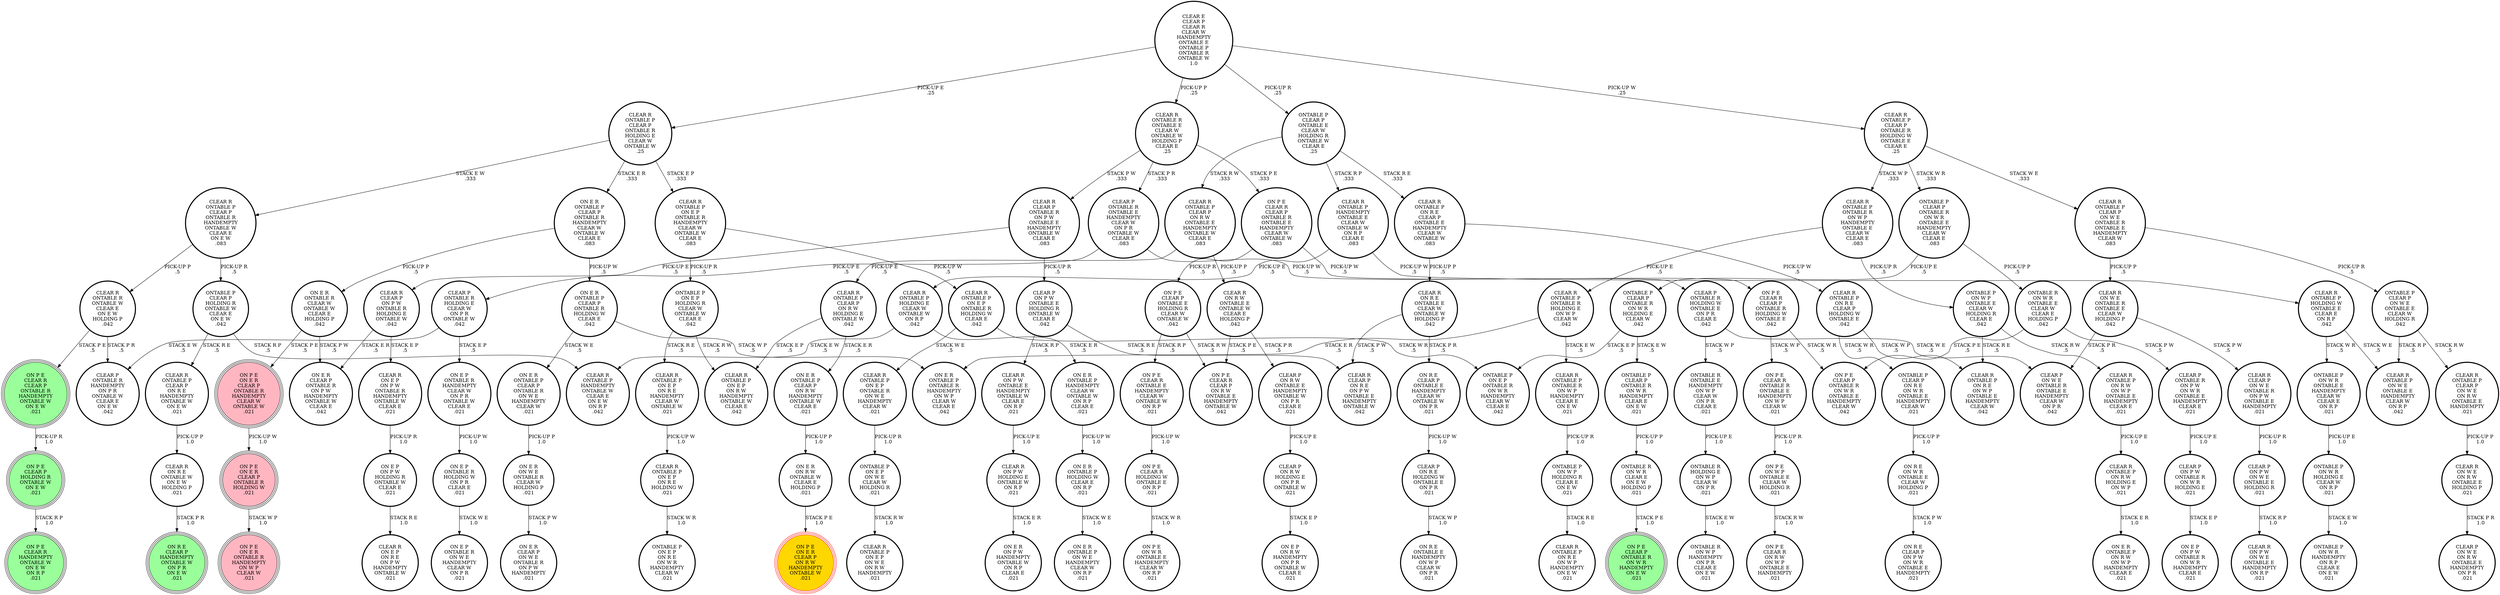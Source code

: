 digraph {
"CLEAR R\nONTABLE P\nCLEAR P\nONTABLE R\nHOLDING E\nCLEAR W\nONTABLE W\n.25\n" -> "ON E R\nONTABLE P\nCLEAR P\nONTABLE R\nHANDEMPTY\nCLEAR W\nONTABLE W\nCLEAR E\n.083\n"[label="STACK E R\n.333\n"];
"CLEAR R\nONTABLE P\nCLEAR P\nONTABLE R\nHOLDING E\nCLEAR W\nONTABLE W\n.25\n" -> "CLEAR R\nONTABLE P\nON E P\nONTABLE R\nHANDEMPTY\nCLEAR W\nONTABLE W\nCLEAR E\n.083\n"[label="STACK E P\n.333\n"];
"CLEAR R\nONTABLE P\nCLEAR P\nONTABLE R\nHOLDING E\nCLEAR W\nONTABLE W\n.25\n" -> "CLEAR R\nONTABLE P\nCLEAR P\nONTABLE R\nHANDEMPTY\nONTABLE W\nCLEAR E\nON E W\n.083\n"[label="STACK E W\n.333\n"];
"CLEAR R\nONTABLE P\nON R E\nCLEAR P\nHOLDING W\nONTABLE E\n.042\n" -> "CLEAR R\nONTABLE P\nON R E\nON W P\nONTABLE E\nHANDEMPTY\nCLEAR W\n.042\n"[label="STACK W P\n.5\n"];
"CLEAR R\nONTABLE P\nON R E\nCLEAR P\nHOLDING W\nONTABLE E\n.042\n" -> "ONTABLE P\nCLEAR P\nON R E\nON W R\nONTABLE E\nHANDEMPTY\nCLEAR W\n.021\n"[label="STACK W R\n.5\n"];
"ONTABLE P\nCLEAR P\nHOLDING R\nONTABLE W\nCLEAR E\nON E W\n.042\n" -> "CLEAR R\nONTABLE P\nHANDEMPTY\nONTABLE W\nCLEAR E\nON E W\nON R P\n.042\n"[label="STACK R P\n.5\n"];
"ONTABLE P\nCLEAR P\nHOLDING R\nONTABLE W\nCLEAR E\nON E W\n.042\n" -> "CLEAR R\nONTABLE P\nCLEAR P\nON R E\nHANDEMPTY\nONTABLE W\nON E W\n.021\n"[label="STACK R E\n.5\n"];
"CLEAR R\nONTABLE P\nON R W\nHOLDING E\nON W P\n.021\n" -> "ON E R\nONTABLE P\nON R W\nON W P\nHANDEMPTY\nCLEAR E\n.021\n"[label="STACK E R\n1.0\n"];
"CLEAR R\nON W E\nONTABLE R\nONTABLE E\nCLEAR W\nHOLDING P\n.042\n" -> "CLEAR R\nCLEAR P\nON W E\nONTABLE R\nON P W\nONTABLE E\nHANDEMPTY\n.021\n"[label="STACK P W\n.5\n"];
"CLEAR R\nON W E\nONTABLE R\nONTABLE E\nCLEAR W\nHOLDING P\n.042\n" -> "CLEAR P\nON W E\nONTABLE R\nONTABLE E\nHANDEMPTY\nCLEAR W\nON P R\n.042\n"[label="STACK P R\n.5\n"];
"CLEAR R\nONTABLE P\nON E P\nON R E\nHOLDING W\n.021\n" -> "ONTABLE P\nON E P\nON R E\nON W R\nHANDEMPTY\nCLEAR W\n.021\n"[label="STACK W R\n1.0\n"];
"ON P E\nCLEAR R\nCLEAR P\nONTABLE R\nONTABLE E\nHANDEMPTY\nCLEAR W\nONTABLE W\n.083\n" -> "ON P E\nCLEAR R\nCLEAR P\nONTABLE R\nHOLDING W\nONTABLE E\n.042\n"[label="PICK-UP W\n.5\n"];
"ON P E\nCLEAR R\nCLEAR P\nONTABLE R\nONTABLE E\nHANDEMPTY\nCLEAR W\nONTABLE W\n.083\n" -> "ON P E\nCLEAR P\nONTABLE E\nHOLDING R\nCLEAR W\nONTABLE W\n.042\n"[label="PICK-UP R\n.5\n"];
"CLEAR P\nON R W\nHOLDING E\nON P R\nONTABLE W\n.021\n" -> "ON E P\nON R W\nHANDEMPTY\nON P R\nONTABLE W\nCLEAR E\n.021\n"[label="STACK E P\n1.0\n"];
"CLEAR R\nONTABLE R\nONTABLE E\nCLEAR W\nONTABLE W\nHOLDING P\nCLEAR E\n.25\n" -> "ON P E\nCLEAR R\nCLEAR P\nONTABLE R\nONTABLE E\nHANDEMPTY\nCLEAR W\nONTABLE W\n.083\n"[label="STACK P E\n.333\n"];
"CLEAR R\nONTABLE R\nONTABLE E\nCLEAR W\nONTABLE W\nHOLDING P\nCLEAR E\n.25\n" -> "CLEAR R\nCLEAR P\nONTABLE R\nON P W\nONTABLE E\nHANDEMPTY\nONTABLE W\nCLEAR E\n.083\n"[label="STACK P W\n.333\n"];
"CLEAR R\nONTABLE R\nONTABLE E\nCLEAR W\nONTABLE W\nHOLDING P\nCLEAR E\n.25\n" -> "CLEAR P\nONTABLE R\nONTABLE E\nHANDEMPTY\nCLEAR W\nON P R\nONTABLE W\nCLEAR E\n.083\n"[label="STACK P R\n.333\n"];
"ON P E\nON E R\nCLEAR P\nONTABLE R\nHANDEMPTY\nCLEAR W\nONTABLE W\n.021\n" -> "ON P E\nON E R\nCLEAR P\nONTABLE R\nHOLDING W\n.021\n"[label="PICK-UP W\n1.0\n"];
"CLEAR R\nONTABLE P\nCLEAR P\nON R E\nHANDEMPTY\nONTABLE W\nON E W\n.021\n" -> "CLEAR R\nON R E\nONTABLE W\nON E W\nHOLDING P\n.021\n"[label="PICK-UP P\n1.0\n"];
"CLEAR R\nONTABLE P\nON E P\nONTABLE R\nON W E\nHANDEMPTY\nCLEAR W\n.021\n" -> "ONTABLE P\nON E P\nON W E\nCLEAR W\nHOLDING R\n.021\n"[label="PICK-UP R\n1.0\n"];
"ON E R\nONTABLE P\nCLEAR P\nON R W\nHANDEMPTY\nONTABLE W\nCLEAR E\n.021\n" -> "ON E R\nON R W\nONTABLE W\nCLEAR E\nHOLDING P\n.021\n"[label="PICK-UP P\n1.0\n"];
"CLEAR P\nONTABLE R\nON P W\nON W R\nONTABLE E\nHANDEMPTY\nCLEAR E\n.021\n" -> "CLEAR P\nON P W\nONTABLE R\nON W R\nHOLDING E\n.021\n"[label="PICK-UP E\n1.0\n"];
"ON E R\nONTABLE P\nHOLDING W\nCLEAR E\nON R P\n.021\n" -> "ON E R\nONTABLE P\nON W E\nHANDEMPTY\nCLEAR W\nON R P\n.021\n"[label="STACK W E\n1.0\n"];
"CLEAR R\nONTABLE P\nHANDEMPTY\nONTABLE E\nCLEAR W\nONTABLE W\nON R P\nCLEAR E\n.083\n" -> "CLEAR R\nONTABLE P\nHOLDING E\nCLEAR W\nONTABLE W\nON R P\n.042\n"[label="PICK-UP E\n.5\n"];
"CLEAR R\nONTABLE P\nHANDEMPTY\nONTABLE E\nCLEAR W\nONTABLE W\nON R P\nCLEAR E\n.083\n" -> "CLEAR R\nONTABLE P\nHOLDING W\nONTABLE E\nCLEAR E\nON R P\n.042\n"[label="PICK-UP W\n.5\n"];
"ON E R\nON W E\nONTABLE R\nCLEAR W\nHOLDING P\n.021\n" -> "ON E R\nCLEAR P\nON W E\nONTABLE R\nON P W\nHANDEMPTY\n.021\n"[label="STACK P W\n1.0\n"];
"CLEAR R\nONTABLE P\nON R W\nON W P\nONTABLE E\nHANDEMPTY\nCLEAR E\n.021\n" -> "CLEAR R\nONTABLE P\nON R W\nHOLDING E\nON W P\n.021\n"[label="PICK-UP E\n1.0\n"];
"ONTABLE R\nON W R\nONTABLE E\nCLEAR W\nCLEAR E\nHOLDING P\n.042\n" -> "CLEAR P\nONTABLE R\nON P W\nON W R\nONTABLE E\nHANDEMPTY\nCLEAR E\n.021\n"[label="STACK P W\n.5\n"];
"ONTABLE R\nON W R\nONTABLE E\nCLEAR W\nCLEAR E\nHOLDING P\n.042\n" -> "ON P E\nCLEAR P\nONTABLE R\nON W R\nONTABLE E\nHANDEMPTY\nCLEAR W\n.042\n"[label="STACK P E\n.5\n"];
"ON E R\nONTABLE P\nCLEAR P\nONTABLE R\nON W E\nHANDEMPTY\nCLEAR W\n.021\n" -> "ON E R\nON W E\nONTABLE R\nCLEAR W\nHOLDING P\n.021\n"[label="PICK-UP P\n1.0\n"];
"CLEAR R\nONTABLE R\nONTABLE W\nCLEAR E\nON E W\nHOLDING P\n.042\n" -> "CLEAR P\nONTABLE R\nHANDEMPTY\nON P R\nONTABLE W\nCLEAR E\nON E W\n.042\n"[label="STACK P R\n.5\n"];
"CLEAR R\nONTABLE R\nONTABLE W\nCLEAR E\nON E W\nHOLDING P\n.042\n" -> "ON P E\nCLEAR R\nCLEAR P\nONTABLE R\nHANDEMPTY\nONTABLE W\nON E W\n.021\n"[label="STACK P E\n.5\n"];
"CLEAR P\nONTABLE R\nHOLDING E\nCLEAR W\nON P R\nONTABLE W\n.042\n" -> "ON E P\nONTABLE R\nHANDEMPTY\nCLEAR W\nON P R\nONTABLE W\nCLEAR E\n.021\n"[label="STACK E P\n.5\n"];
"CLEAR P\nONTABLE R\nHOLDING E\nCLEAR W\nON P R\nONTABLE W\n.042\n" -> "CLEAR P\nONTABLE R\nHANDEMPTY\nON P R\nONTABLE W\nCLEAR E\nON E W\n.042\n"[label="STACK E W\n.5\n"];
"ON P E\nCLEAR R\nHOLDING W\nONTABLE E\nON R P\n.021\n" -> "ON P E\nON W R\nONTABLE E\nHANDEMPTY\nCLEAR W\nON R P\n.021\n"[label="STACK W R\n1.0\n"];
"ON E P\nONTABLE R\nHOLDING W\nON P R\nCLEAR E\n.021\n" -> "ON E P\nONTABLE R\nON W E\nHANDEMPTY\nCLEAR W\nON P R\n.021\n"[label="STACK W E\n1.0\n"];
"CLEAR R\nON P W\nHOLDING E\nONTABLE W\nON R P\n.021\n" -> "ON E R\nON P W\nHANDEMPTY\nONTABLE W\nON R P\nCLEAR E\n.021\n"[label="STACK E R\n1.0\n"];
"CLEAR P\nON R E\nHOLDING W\nONTABLE E\nON P R\n.021\n" -> "ON R E\nONTABLE E\nHANDEMPTY\nON W P\nCLEAR W\nON P R\n.021\n"[label="STACK W P\n1.0\n"];
"CLEAR R\nCLEAR P\nON P W\nONTABLE R\nHOLDING E\nONTABLE W\n.042\n" -> "ON E R\nCLEAR P\nONTABLE R\nON P W\nHANDEMPTY\nONTABLE W\nCLEAR E\n.042\n"[label="STACK E R\n.5\n"];
"CLEAR R\nCLEAR P\nON P W\nONTABLE R\nHOLDING E\nONTABLE W\n.042\n" -> "CLEAR R\nON E P\nON P W\nONTABLE R\nHANDEMPTY\nONTABLE W\nCLEAR E\n.021\n"[label="STACK E P\n.5\n"];
"ON P E\nCLEAR R\nONTABLE E\nHANDEMPTY\nCLEAR W\nONTABLE W\nON R P\n.021\n" -> "ON P E\nCLEAR R\nHOLDING W\nONTABLE E\nON R P\n.021\n"[label="PICK-UP W\n1.0\n"];
"CLEAR R\nONTABLE P\nHOLDING W\nONTABLE E\nCLEAR E\nON R P\n.042\n" -> "CLEAR R\nONTABLE P\nON W E\nONTABLE E\nHANDEMPTY\nCLEAR W\nON R P\n.042\n"[label="STACK W E\n.5\n"];
"CLEAR R\nONTABLE P\nHOLDING W\nONTABLE E\nCLEAR E\nON R P\n.042\n" -> "ONTABLE P\nON W R\nONTABLE E\nHANDEMPTY\nCLEAR W\nCLEAR E\nON R P\n.021\n"[label="STACK W R\n.5\n"];
"CLEAR R\nON R W\nONTABLE E\nONTABLE W\nCLEAR E\nHOLDING P\n.042\n" -> "CLEAR P\nON R W\nONTABLE E\nHANDEMPTY\nONTABLE W\nON P R\nCLEAR E\n.021\n"[label="STACK P R\n.5\n"];
"CLEAR R\nON R W\nONTABLE E\nONTABLE W\nCLEAR E\nHOLDING P\n.042\n" -> "ON P E\nCLEAR R\nCLEAR P\nON R W\nONTABLE E\nHANDEMPTY\nONTABLE W\n.042\n"[label="STACK P E\n.5\n"];
"ONTABLE P\nCLEAR P\nONTABLE E\nCLEAR W\nHOLDING R\nONTABLE W\nCLEAR E\n.25\n" -> "CLEAR R\nONTABLE P\nHANDEMPTY\nONTABLE E\nCLEAR W\nONTABLE W\nON R P\nCLEAR E\n.083\n"[label="STACK R P\n.333\n"];
"ONTABLE P\nCLEAR P\nONTABLE E\nCLEAR W\nHOLDING R\nONTABLE W\nCLEAR E\n.25\n" -> "CLEAR R\nONTABLE P\nON R E\nCLEAR P\nONTABLE E\nHANDEMPTY\nCLEAR W\nONTABLE W\n.083\n"[label="STACK R E\n.333\n"];
"ONTABLE P\nCLEAR P\nONTABLE E\nCLEAR W\nHOLDING R\nONTABLE W\nCLEAR E\n.25\n" -> "CLEAR R\nONTABLE P\nCLEAR P\nON R W\nONTABLE E\nHANDEMPTY\nONTABLE W\nCLEAR E\n.083\n"[label="STACK R W\n.333\n"];
"ON R E\nCLEAR P\nONTABLE E\nHANDEMPTY\nCLEAR W\nONTABLE W\nON P R\n.021\n" -> "CLEAR P\nON R E\nHOLDING W\nONTABLE E\nON P R\n.021\n"[label="PICK-UP W\n1.0\n"];
"CLEAR R\nONTABLE P\nCLEAR P\nON W E\nONTABLE R\nONTABLE E\nHANDEMPTY\nCLEAR W\n.083\n" -> "CLEAR R\nON W E\nONTABLE R\nONTABLE E\nCLEAR W\nHOLDING P\n.042\n"[label="PICK-UP P\n.5\n"];
"CLEAR R\nONTABLE P\nCLEAR P\nON W E\nONTABLE R\nONTABLE E\nHANDEMPTY\nCLEAR W\n.083\n" -> "ONTABLE P\nCLEAR P\nON W E\nONTABLE E\nCLEAR W\nHOLDING R\n.042\n"[label="PICK-UP R\n.5\n"];
"ONTABLE P\nCLEAR P\nONTABLE R\nON W R\nHOLDING E\nCLEAR W\n.042\n" -> "ONTABLE P\nCLEAR P\nONTABLE R\nON W R\nHANDEMPTY\nCLEAR E\nON E W\n.021\n"[label="STACK E W\n.5\n"];
"ONTABLE P\nCLEAR P\nONTABLE R\nON W R\nHOLDING E\nCLEAR W\n.042\n" -> "ONTABLE P\nON E P\nONTABLE R\nON W R\nHANDEMPTY\nCLEAR W\nCLEAR E\n.042\n"[label="STACK E P\n.5\n"];
"CLEAR R\nONTABLE P\nON R E\nCLEAR P\nONTABLE E\nHANDEMPTY\nCLEAR W\nONTABLE W\n.083\n" -> "CLEAR R\nON R E\nONTABLE E\nCLEAR W\nONTABLE W\nHOLDING P\n.042\n"[label="PICK-UP P\n.5\n"];
"CLEAR R\nONTABLE P\nON R E\nCLEAR P\nONTABLE E\nHANDEMPTY\nCLEAR W\nONTABLE W\n.083\n" -> "CLEAR R\nONTABLE P\nON R E\nCLEAR P\nHOLDING W\nONTABLE E\n.042\n"[label="PICK-UP W\n.5\n"];
"CLEAR P\nONTABLE R\nHOLDING W\nONTABLE E\nON P R\nCLEAR E\n.042\n" -> "CLEAR P\nON W E\nONTABLE R\nONTABLE E\nHANDEMPTY\nCLEAR W\nON P R\n.042\n"[label="STACK W E\n.5\n"];
"CLEAR P\nONTABLE R\nHOLDING W\nONTABLE E\nON P R\nCLEAR E\n.042\n" -> "ONTABLE R\nONTABLE E\nHANDEMPTY\nON W P\nCLEAR W\nON P R\nCLEAR E\n.021\n"[label="STACK W P\n.5\n"];
"ONTABLE P\nCLEAR P\nON W E\nONTABLE E\nCLEAR W\nHOLDING R\n.042\n" -> "CLEAR R\nONTABLE P\nON W E\nONTABLE E\nHANDEMPTY\nCLEAR W\nON R P\n.042\n"[label="STACK R P\n.5\n"];
"ONTABLE P\nCLEAR P\nON W E\nONTABLE E\nCLEAR W\nHOLDING R\n.042\n" -> "CLEAR R\nONTABLE P\nCLEAR P\nON W E\nON R W\nONTABLE E\nHANDEMPTY\n.021\n"[label="STACK R W\n.5\n"];
"CLEAR R\nCLEAR P\nONTABLE R\nON P W\nONTABLE E\nHANDEMPTY\nONTABLE W\nCLEAR E\n.083\n" -> "CLEAR P\nON P W\nONTABLE E\nHOLDING R\nONTABLE W\nCLEAR E\n.042\n"[label="PICK-UP R\n.5\n"];
"CLEAR R\nCLEAR P\nONTABLE R\nON P W\nONTABLE E\nHANDEMPTY\nONTABLE W\nCLEAR E\n.083\n" -> "CLEAR R\nCLEAR P\nON P W\nONTABLE R\nHOLDING E\nONTABLE W\n.042\n"[label="PICK-UP E\n.5\n"];
"CLEAR R\nONTABLE P\nONTABLE R\nON W P\nHANDEMPTY\nCLEAR E\nON E W\n.021\n" -> "ONTABLE P\nON W P\nHOLDING R\nCLEAR E\nON E W\n.021\n"[label="PICK-UP R\n1.0\n"];
"CLEAR R\nONTABLE P\nHOLDING E\nCLEAR W\nONTABLE W\nON R P\n.042\n" -> "CLEAR R\nONTABLE P\nHANDEMPTY\nONTABLE W\nCLEAR E\nON E W\nON R P\n.042\n"[label="STACK E W\n.5\n"];
"CLEAR R\nONTABLE P\nHOLDING E\nCLEAR W\nONTABLE W\nON R P\n.042\n" -> "ON E R\nONTABLE P\nHANDEMPTY\nCLEAR W\nONTABLE W\nON R P\nCLEAR E\n.021\n"[label="STACK E R\n.5\n"];
"ONTABLE P\nON W R\nONTABLE E\nHANDEMPTY\nCLEAR W\nCLEAR E\nON R P\n.021\n" -> "ONTABLE P\nON W R\nHOLDING E\nCLEAR W\nON R P\n.021\n"[label="PICK-UP E\n1.0\n"];
"CLEAR P\nON R W\nONTABLE E\nHANDEMPTY\nONTABLE W\nON P R\nCLEAR E\n.021\n" -> "CLEAR P\nON R W\nHOLDING E\nON P R\nONTABLE W\n.021\n"[label="PICK-UP E\n1.0\n"];
"CLEAR R\nONTABLE P\nCLEAR P\nON R W\nHOLDING E\nONTABLE W\n.042\n" -> "ON E R\nONTABLE P\nCLEAR P\nON R W\nHANDEMPTY\nONTABLE W\nCLEAR E\n.021\n"[label="STACK E R\n.5\n"];
"CLEAR R\nONTABLE P\nCLEAR P\nON R W\nHOLDING E\nONTABLE W\n.042\n" -> "CLEAR R\nONTABLE P\nON E P\nON R W\nHANDEMPTY\nONTABLE W\nCLEAR E\n.042\n"[label="STACK E P\n.5\n"];
"CLEAR R\nONTABLE P\nON E P\nONTABLE R\nHANDEMPTY\nCLEAR W\nONTABLE W\nCLEAR E\n.083\n" -> "CLEAR R\nONTABLE P\nON E P\nONTABLE R\nHOLDING W\nCLEAR E\n.042\n"[label="PICK-UP W\n.5\n"];
"CLEAR R\nONTABLE P\nON E P\nONTABLE R\nHANDEMPTY\nCLEAR W\nONTABLE W\nCLEAR E\n.083\n" -> "ONTABLE P\nON E P\nHOLDING R\nCLEAR W\nONTABLE W\nCLEAR E\n.042\n"[label="PICK-UP R\n.5\n"];
"CLEAR P\nON P W\nONTABLE E\nHOLDING R\nONTABLE W\nCLEAR E\n.042\n" -> "CLEAR R\nCLEAR P\nON R E\nON P W\nONTABLE E\nHANDEMPTY\nONTABLE W\n.042\n"[label="STACK R E\n.5\n"];
"CLEAR P\nON P W\nONTABLE E\nHOLDING R\nONTABLE W\nCLEAR E\n.042\n" -> "CLEAR R\nON P W\nONTABLE E\nHANDEMPTY\nONTABLE W\nCLEAR E\nON R P\n.021\n"[label="STACK R P\n.5\n"];
"CLEAR R\nON E P\nON P W\nONTABLE R\nHANDEMPTY\nONTABLE W\nCLEAR E\n.021\n" -> "ON E P\nON P W\nHOLDING R\nONTABLE W\nCLEAR E\n.021\n"[label="PICK-UP R\n1.0\n"];
"ONTABLE P\nON E P\nON W E\nCLEAR W\nHOLDING R\n.021\n" -> "CLEAR R\nONTABLE P\nON E P\nON W E\nON R W\nHANDEMPTY\n.021\n"[label="STACK R W\n1.0\n"];
"CLEAR E\nCLEAR P\nCLEAR R\nCLEAR W\nHANDEMPTY\nONTABLE E\nONTABLE P\nONTABLE R\nONTABLE W\n1.0\n" -> "CLEAR R\nONTABLE R\nONTABLE E\nCLEAR W\nONTABLE W\nHOLDING P\nCLEAR E\n.25\n"[label="PICK-UP P\n.25\n"];
"CLEAR E\nCLEAR P\nCLEAR R\nCLEAR W\nHANDEMPTY\nONTABLE E\nONTABLE P\nONTABLE R\nONTABLE W\n1.0\n" -> "CLEAR R\nONTABLE P\nCLEAR P\nONTABLE R\nHOLDING W\nONTABLE E\nCLEAR E\n.25\n"[label="PICK-UP W\n.25\n"];
"CLEAR E\nCLEAR P\nCLEAR R\nCLEAR W\nHANDEMPTY\nONTABLE E\nONTABLE P\nONTABLE R\nONTABLE W\n1.0\n" -> "CLEAR R\nONTABLE P\nCLEAR P\nONTABLE R\nHOLDING E\nCLEAR W\nONTABLE W\n.25\n"[label="PICK-UP E\n.25\n"];
"CLEAR E\nCLEAR P\nCLEAR R\nCLEAR W\nHANDEMPTY\nONTABLE E\nONTABLE P\nONTABLE R\nONTABLE W\n1.0\n" -> "ONTABLE P\nCLEAR P\nONTABLE E\nCLEAR W\nHOLDING R\nONTABLE W\nCLEAR E\n.25\n"[label="PICK-UP R\n.25\n"];
"CLEAR R\nONTABLE P\nONTABLE R\nON W P\nHANDEMPTY\nONTABLE E\nCLEAR W\nCLEAR E\n.083\n" -> "CLEAR R\nONTABLE P\nONTABLE R\nHOLDING E\nON W P\nCLEAR W\n.042\n"[label="PICK-UP E\n.5\n"];
"CLEAR R\nONTABLE P\nONTABLE R\nON W P\nHANDEMPTY\nONTABLE E\nCLEAR W\nCLEAR E\n.083\n" -> "ONTABLE P\nON W P\nONTABLE E\nCLEAR W\nHOLDING R\nCLEAR E\n.042\n"[label="PICK-UP R\n.5\n"];
"ONTABLE P\nON W P\nHOLDING R\nCLEAR E\nON E W\n.021\n" -> "CLEAR R\nONTABLE P\nON R E\nON W P\nHANDEMPTY\nON E W\n.021\n"[label="STACK R E\n1.0\n"];
"ON P E\nCLEAR P\nONTABLE E\nHOLDING R\nCLEAR W\nONTABLE W\n.042\n" -> "ON P E\nCLEAR R\nCLEAR P\nON R W\nONTABLE E\nHANDEMPTY\nONTABLE W\n.042\n"[label="STACK R W\n.5\n"];
"ON P E\nCLEAR P\nONTABLE E\nHOLDING R\nCLEAR W\nONTABLE W\n.042\n" -> "ON P E\nCLEAR R\nONTABLE E\nHANDEMPTY\nCLEAR W\nONTABLE W\nON R P\n.021\n"[label="STACK R P\n.5\n"];
"CLEAR R\nONTABLE P\nON E P\nONTABLE R\nHOLDING W\nCLEAR E\n.042\n" -> "ONTABLE P\nON E P\nONTABLE R\nON W R\nHANDEMPTY\nCLEAR W\nCLEAR E\n.042\n"[label="STACK W R\n.5\n"];
"CLEAR R\nONTABLE P\nON E P\nONTABLE R\nHOLDING W\nCLEAR E\n.042\n" -> "CLEAR R\nONTABLE P\nON E P\nONTABLE R\nON W E\nHANDEMPTY\nCLEAR W\n.021\n"[label="STACK W E\n.5\n"];
"ONTABLE P\nON E P\nHOLDING R\nCLEAR W\nONTABLE W\nCLEAR E\n.042\n" -> "CLEAR R\nONTABLE P\nON E P\nON R W\nHANDEMPTY\nONTABLE W\nCLEAR E\n.042\n"[label="STACK R W\n.5\n"];
"ONTABLE P\nON E P\nHOLDING R\nCLEAR W\nONTABLE W\nCLEAR E\n.042\n" -> "CLEAR R\nONTABLE P\nON E P\nON R E\nHANDEMPTY\nCLEAR W\nONTABLE W\n.021\n"[label="STACK R E\n.5\n"];
"ONTABLE P\nON W P\nONTABLE E\nCLEAR W\nHOLDING R\nCLEAR E\n.042\n" -> "CLEAR R\nONTABLE P\nON R E\nON W P\nONTABLE E\nHANDEMPTY\nCLEAR W\n.042\n"[label="STACK R E\n.5\n"];
"ONTABLE P\nON W P\nONTABLE E\nCLEAR W\nHOLDING R\nCLEAR E\n.042\n" -> "CLEAR R\nONTABLE P\nON R W\nON W P\nONTABLE E\nHANDEMPTY\nCLEAR E\n.021\n"[label="STACK R W\n.5\n"];
"CLEAR P\nON P W\nON W E\nONTABLE E\nHOLDING R\n.021\n" -> "CLEAR R\nON P W\nON W E\nONTABLE E\nHANDEMPTY\nON R P\n.021\n"[label="STACK R P\n1.0\n"];
"ON P E\nON E R\nCLEAR P\nONTABLE R\nHOLDING W\n.021\n" -> "ON P E\nON E R\nONTABLE R\nHANDEMPTY\nON W P\nCLEAR W\n.021\n"[label="STACK W P\n1.0\n"];
"CLEAR R\nONTABLE P\nCLEAR P\nON W E\nON R W\nONTABLE E\nHANDEMPTY\n.021\n" -> "CLEAR R\nON W E\nON R W\nONTABLE E\nHOLDING P\n.021\n"[label="PICK-UP P\n1.0\n"];
"ON E R\nONTABLE P\nCLEAR P\nONTABLE R\nHANDEMPTY\nCLEAR W\nONTABLE W\nCLEAR E\n.083\n" -> "ON E R\nONTABLE P\nCLEAR P\nONTABLE R\nHOLDING W\nCLEAR E\n.042\n"[label="PICK-UP W\n.5\n"];
"ON E R\nONTABLE P\nCLEAR P\nONTABLE R\nHANDEMPTY\nCLEAR W\nONTABLE W\nCLEAR E\n.083\n" -> "ON E R\nONTABLE R\nCLEAR W\nONTABLE W\nCLEAR E\nHOLDING P\n.042\n"[label="PICK-UP P\n.5\n"];
"ONTABLE P\nCLEAR P\nON R E\nON W R\nONTABLE E\nHANDEMPTY\nCLEAR W\n.021\n" -> "ON R E\nON W R\nONTABLE E\nCLEAR W\nHOLDING P\n.021\n"[label="PICK-UP P\n1.0\n"];
"ON P E\nON W P\nONTABLE E\nCLEAR W\nHOLDING R\n.021\n" -> "ON P E\nCLEAR R\nON R W\nON W P\nONTABLE E\nHANDEMPTY\n.021\n"[label="STACK R W\n1.0\n"];
"CLEAR R\nON W E\nON R W\nONTABLE E\nHOLDING P\n.021\n" -> "CLEAR P\nON W E\nON R W\nONTABLE E\nHANDEMPTY\nON P R\n.021\n"[label="STACK P R\n1.0\n"];
"ON E R\nONTABLE P\nCLEAR P\nONTABLE R\nHOLDING W\nCLEAR E\n.042\n" -> "ON E R\nONTABLE P\nONTABLE R\nHANDEMPTY\nON W P\nCLEAR W\nCLEAR E\n.042\n"[label="STACK W P\n.5\n"];
"ON E R\nONTABLE P\nCLEAR P\nONTABLE R\nHOLDING W\nCLEAR E\n.042\n" -> "ON E R\nONTABLE P\nCLEAR P\nONTABLE R\nON W E\nHANDEMPTY\nCLEAR W\n.021\n"[label="STACK W E\n.5\n"];
"CLEAR R\nONTABLE P\nCLEAR P\nON R W\nONTABLE E\nHANDEMPTY\nONTABLE W\nCLEAR E\n.083\n" -> "CLEAR R\nONTABLE P\nCLEAR P\nON R W\nHOLDING E\nONTABLE W\n.042\n"[label="PICK-UP E\n.5\n"];
"CLEAR R\nONTABLE P\nCLEAR P\nON R W\nONTABLE E\nHANDEMPTY\nONTABLE W\nCLEAR E\n.083\n" -> "CLEAR R\nON R W\nONTABLE E\nONTABLE W\nCLEAR E\nHOLDING P\n.042\n"[label="PICK-UP P\n.5\n"];
"ON P E\nCLEAR P\nHOLDING R\nONTABLE W\nON E W\n.021\n" -> "ON P E\nCLEAR R\nHANDEMPTY\nONTABLE W\nON E W\nON R P\n.021\n"[label="STACK R P\n1.0\n"];
"CLEAR R\nONTABLE P\nON E P\nON R E\nHANDEMPTY\nCLEAR W\nONTABLE W\n.021\n" -> "CLEAR R\nONTABLE P\nON E P\nON R E\nHOLDING W\n.021\n"[label="PICK-UP W\n1.0\n"];
"CLEAR R\nONTABLE P\nONTABLE R\nHOLDING E\nON W P\nCLEAR W\n.042\n" -> "CLEAR R\nONTABLE P\nONTABLE R\nON W P\nHANDEMPTY\nCLEAR E\nON E W\n.021\n"[label="STACK E W\n.5\n"];
"CLEAR R\nONTABLE P\nONTABLE R\nHOLDING E\nON W P\nCLEAR W\n.042\n" -> "ON E R\nONTABLE P\nONTABLE R\nHANDEMPTY\nON W P\nCLEAR W\nCLEAR E\n.042\n"[label="STACK E R\n.5\n"];
"CLEAR P\nONTABLE R\nONTABLE E\nHANDEMPTY\nCLEAR W\nON P R\nONTABLE W\nCLEAR E\n.083\n" -> "CLEAR P\nONTABLE R\nHOLDING E\nCLEAR W\nON P R\nONTABLE W\n.042\n"[label="PICK-UP E\n.5\n"];
"CLEAR P\nONTABLE R\nONTABLE E\nHANDEMPTY\nCLEAR W\nON P R\nONTABLE W\nCLEAR E\n.083\n" -> "CLEAR P\nONTABLE R\nHOLDING W\nONTABLE E\nON P R\nCLEAR E\n.042\n"[label="PICK-UP W\n.5\n"];
"ON R E\nON W R\nONTABLE E\nCLEAR W\nHOLDING P\n.021\n" -> "ON R E\nCLEAR P\nON P W\nON W R\nONTABLE E\nHANDEMPTY\n.021\n"[label="STACK P W\n1.0\n"];
"CLEAR R\nON R E\nONTABLE W\nON E W\nHOLDING P\n.021\n" -> "ON R E\nCLEAR P\nHANDEMPTY\nONTABLE W\nON P R\nON E W\n.021\n"[label="STACK P R\n1.0\n"];
"CLEAR R\nON P W\nONTABLE E\nHANDEMPTY\nONTABLE W\nCLEAR E\nON R P\n.021\n" -> "CLEAR R\nON P W\nHOLDING E\nONTABLE W\nON R P\n.021\n"[label="PICK-UP E\n1.0\n"];
"ON E R\nONTABLE P\nHANDEMPTY\nCLEAR W\nONTABLE W\nON R P\nCLEAR E\n.021\n" -> "ON E R\nONTABLE P\nHOLDING W\nCLEAR E\nON R P\n.021\n"[label="PICK-UP W\n1.0\n"];
"CLEAR R\nONTABLE P\nCLEAR P\nONTABLE R\nHOLDING W\nONTABLE E\nCLEAR E\n.25\n" -> "CLEAR R\nONTABLE P\nONTABLE R\nON W P\nHANDEMPTY\nONTABLE E\nCLEAR W\nCLEAR E\n.083\n"[label="STACK W P\n.333\n"];
"CLEAR R\nONTABLE P\nCLEAR P\nONTABLE R\nHOLDING W\nONTABLE E\nCLEAR E\n.25\n" -> "CLEAR R\nONTABLE P\nCLEAR P\nON W E\nONTABLE R\nONTABLE E\nHANDEMPTY\nCLEAR W\n.083\n"[label="STACK W E\n.333\n"];
"CLEAR R\nONTABLE P\nCLEAR P\nONTABLE R\nHOLDING W\nONTABLE E\nCLEAR E\n.25\n" -> "ONTABLE P\nCLEAR P\nONTABLE R\nON W R\nONTABLE E\nHANDEMPTY\nCLEAR W\nCLEAR E\n.083\n"[label="STACK W R\n.333\n"];
"ON P E\nCLEAR R\nCLEAR P\nONTABLE R\nHOLDING W\nONTABLE E\n.042\n" -> "ON P E\nCLEAR R\nONTABLE R\nONTABLE E\nHANDEMPTY\nON W P\nCLEAR W\n.021\n"[label="STACK W P\n.5\n"];
"ON P E\nCLEAR R\nCLEAR P\nONTABLE R\nHOLDING W\nONTABLE E\n.042\n" -> "ON P E\nCLEAR P\nONTABLE R\nON W R\nONTABLE E\nHANDEMPTY\nCLEAR W\n.042\n"[label="STACK W R\n.5\n"];
"ON E R\nON R W\nONTABLE W\nCLEAR E\nHOLDING P\n.021\n" -> "ON P E\nON E R\nCLEAR P\nON R W\nHANDEMPTY\nONTABLE W\n.021\n"[label="STACK P E\n1.0\n"];
"ONTABLE R\nON W R\nCLEAR E\nON E W\nHOLDING P\n.021\n" -> "ON P E\nCLEAR P\nONTABLE R\nON W R\nHANDEMPTY\nON E W\n.021\n"[label="STACK P E\n1.0\n"];
"ON P E\nCLEAR R\nCLEAR P\nONTABLE R\nHANDEMPTY\nONTABLE W\nON E W\n.021\n" -> "ON P E\nCLEAR P\nHOLDING R\nONTABLE W\nON E W\n.021\n"[label="PICK-UP R\n1.0\n"];
"ONTABLE R\nHOLDING E\nON W P\nCLEAR W\nON P R\n.021\n" -> "ONTABLE R\nON W P\nHANDEMPTY\nON P R\nCLEAR E\nON E W\n.021\n"[label="STACK E W\n1.0\n"];
"ON E P\nON P W\nHOLDING R\nONTABLE W\nCLEAR E\n.021\n" -> "CLEAR R\nON E P\nON R E\nON P W\nHANDEMPTY\nONTABLE W\n.021\n"[label="STACK R E\n1.0\n"];
"ONTABLE P\nCLEAR P\nONTABLE R\nON W R\nONTABLE E\nHANDEMPTY\nCLEAR W\nCLEAR E\n.083\n" -> "ONTABLE P\nCLEAR P\nONTABLE R\nON W R\nHOLDING E\nCLEAR W\n.042\n"[label="PICK-UP E\n.5\n"];
"ONTABLE P\nCLEAR P\nONTABLE R\nON W R\nONTABLE E\nHANDEMPTY\nCLEAR W\nCLEAR E\n.083\n" -> "ONTABLE R\nON W R\nONTABLE E\nCLEAR W\nCLEAR E\nHOLDING P\n.042\n"[label="PICK-UP P\n.5\n"];
"ON E P\nONTABLE R\nHANDEMPTY\nCLEAR W\nON P R\nONTABLE W\nCLEAR E\n.021\n" -> "ON E P\nONTABLE R\nHOLDING W\nON P R\nCLEAR E\n.021\n"[label="PICK-UP W\n1.0\n"];
"ONTABLE P\nON W R\nHOLDING E\nCLEAR W\nON R P\n.021\n" -> "ONTABLE P\nON W R\nHANDEMPTY\nON R P\nCLEAR E\nON E W\n.021\n"[label="STACK E W\n1.0\n"];
"ON P E\nCLEAR R\nONTABLE R\nONTABLE E\nHANDEMPTY\nON W P\nCLEAR W\n.021\n" -> "ON P E\nON W P\nONTABLE E\nCLEAR W\nHOLDING R\n.021\n"[label="PICK-UP R\n1.0\n"];
"ON E R\nONTABLE R\nCLEAR W\nONTABLE W\nCLEAR E\nHOLDING P\n.042\n" -> "ON E R\nCLEAR P\nONTABLE R\nON P W\nHANDEMPTY\nONTABLE W\nCLEAR E\n.042\n"[label="STACK P W\n.5\n"];
"ON E R\nONTABLE R\nCLEAR W\nONTABLE W\nCLEAR E\nHOLDING P\n.042\n" -> "ON P E\nON E R\nCLEAR P\nONTABLE R\nHANDEMPTY\nCLEAR W\nONTABLE W\n.021\n"[label="STACK P E\n.5\n"];
"ONTABLE R\nONTABLE E\nHANDEMPTY\nON W P\nCLEAR W\nON P R\nCLEAR E\n.021\n" -> "ONTABLE R\nHOLDING E\nON W P\nCLEAR W\nON P R\n.021\n"[label="PICK-UP E\n1.0\n"];
"CLEAR P\nON P W\nONTABLE R\nON W R\nHOLDING E\n.021\n" -> "ON E P\nON P W\nONTABLE R\nON W R\nHANDEMPTY\nCLEAR E\n.021\n"[label="STACK E P\n1.0\n"];
"ONTABLE P\nCLEAR P\nONTABLE R\nON W R\nHANDEMPTY\nCLEAR E\nON E W\n.021\n" -> "ONTABLE R\nON W R\nCLEAR E\nON E W\nHOLDING P\n.021\n"[label="PICK-UP P\n1.0\n"];
"CLEAR R\nCLEAR P\nON W E\nONTABLE R\nON P W\nONTABLE E\nHANDEMPTY\n.021\n" -> "CLEAR P\nON P W\nON W E\nONTABLE E\nHOLDING R\n.021\n"[label="PICK-UP R\n1.0\n"];
"CLEAR R\nONTABLE P\nCLEAR P\nONTABLE R\nHANDEMPTY\nONTABLE W\nCLEAR E\nON E W\n.083\n" -> "ONTABLE P\nCLEAR P\nHOLDING R\nONTABLE W\nCLEAR E\nON E W\n.042\n"[label="PICK-UP R\n.5\n"];
"CLEAR R\nONTABLE P\nCLEAR P\nONTABLE R\nHANDEMPTY\nONTABLE W\nCLEAR E\nON E W\n.083\n" -> "CLEAR R\nONTABLE R\nONTABLE W\nCLEAR E\nON E W\nHOLDING P\n.042\n"[label="PICK-UP P\n.5\n"];
"CLEAR R\nON R E\nONTABLE E\nCLEAR W\nONTABLE W\nHOLDING P\n.042\n" -> "CLEAR R\nCLEAR P\nON R E\nON P W\nONTABLE E\nHANDEMPTY\nONTABLE W\n.042\n"[label="STACK P W\n.5\n"];
"CLEAR R\nON R E\nONTABLE E\nCLEAR W\nONTABLE W\nHOLDING P\n.042\n" -> "ON R E\nCLEAR P\nONTABLE E\nHANDEMPTY\nCLEAR W\nONTABLE W\nON P R\n.021\n"[label="STACK P R\n.5\n"];
"ON E P\nON P W\nONTABLE R\nON W R\nHANDEMPTY\nCLEAR E\n.021\n" [shape=circle, penwidth=3];
"ON E R\nON P W\nHANDEMPTY\nONTABLE W\nON R P\nCLEAR E\n.021\n" [shape=circle, penwidth=3];
"ON P E\nON W R\nONTABLE E\nHANDEMPTY\nCLEAR W\nON R P\n.021\n" [shape=circle, penwidth=3];
"CLEAR R\nCLEAR P\nON R E\nON P W\nONTABLE E\nHANDEMPTY\nONTABLE W\n.042\n" [shape=circle, penwidth=3];
"ONTABLE R\nON W P\nHANDEMPTY\nON P R\nCLEAR E\nON E W\n.021\n" [shape=circle, penwidth=3];
"ON P E\nCLEAR R\nHANDEMPTY\nONTABLE W\nON E W\nON R P\n.021\n" [shape=circle, style=filled, fillcolor=palegreen1, peripheries=3];
"ON R E\nCLEAR P\nHANDEMPTY\nONTABLE W\nON P R\nON E W\n.021\n" [shape=circle, style=filled, fillcolor=palegreen1, peripheries=3];
"ON E R\nCLEAR P\nONTABLE R\nON P W\nHANDEMPTY\nONTABLE W\nCLEAR E\n.042\n" [shape=circle, penwidth=3];
"CLEAR R\nONTABLE P\nON E P\nON W E\nON R W\nHANDEMPTY\n.021\n" [shape=circle, penwidth=3];
"ON R E\nONTABLE E\nHANDEMPTY\nON W P\nCLEAR W\nON P R\n.021\n" [shape=circle, penwidth=3];
"ONTABLE P\nON W R\nHANDEMPTY\nON R P\nCLEAR E\nON E W\n.021\n" [shape=circle, penwidth=3];
"ON P E\nCLEAR P\nONTABLE R\nON W R\nHANDEMPTY\nON E W\n.021\n" [shape=circle, style=filled, fillcolor=palegreen1, peripheries=3];
"CLEAR P\nONTABLE R\nHANDEMPTY\nON P R\nONTABLE W\nCLEAR E\nON E W\n.042\n" [shape=circle, penwidth=3];
"CLEAR R\nONTABLE P\nON E P\nON R W\nHANDEMPTY\nONTABLE W\nCLEAR E\n.042\n" [shape=circle, penwidth=3];
"CLEAR R\nONTABLE P\nON R E\nON W P\nONTABLE E\nHANDEMPTY\nCLEAR W\n.042\n" [shape=circle, penwidth=3];
"ON E P\nONTABLE R\nON W E\nHANDEMPTY\nCLEAR W\nON P R\n.021\n" [shape=circle, penwidth=3];
"ONTABLE P\nON E P\nONTABLE R\nON W R\nHANDEMPTY\nCLEAR W\nCLEAR E\n.042\n" [shape=circle, penwidth=3];
"ON E P\nON R W\nHANDEMPTY\nON P R\nONTABLE W\nCLEAR E\n.021\n" [shape=circle, penwidth=3];
"CLEAR R\nON E P\nON R E\nON P W\nHANDEMPTY\nONTABLE W\n.021\n" [shape=circle, penwidth=3];
"ON E R\nONTABLE P\nONTABLE R\nHANDEMPTY\nON W P\nCLEAR W\nCLEAR E\n.042\n" [shape=circle, penwidth=3];
"ON P E\nCLEAR P\nONTABLE R\nON W R\nONTABLE E\nHANDEMPTY\nCLEAR W\n.042\n" [shape=circle, penwidth=3];
"ON E R\nONTABLE P\nON W E\nHANDEMPTY\nCLEAR W\nON R P\n.021\n" [shape=circle, penwidth=3];
"CLEAR R\nONTABLE P\nON W E\nONTABLE E\nHANDEMPTY\nCLEAR W\nON R P\n.042\n" [shape=circle, penwidth=3];
"ON P E\nCLEAR R\nON R W\nON W P\nONTABLE E\nHANDEMPTY\n.021\n" [shape=circle, penwidth=3];
"ON P E\nCLEAR R\nCLEAR P\nON R W\nONTABLE E\nHANDEMPTY\nONTABLE W\n.042\n" [shape=circle, penwidth=3];
"CLEAR P\nON W E\nON R W\nONTABLE E\nHANDEMPTY\nON P R\n.021\n" [shape=circle, penwidth=3];
"ON E R\nCLEAR P\nON W E\nONTABLE R\nON P W\nHANDEMPTY\n.021\n" [shape=circle, penwidth=3];
"ON R E\nCLEAR P\nON P W\nON W R\nONTABLE E\nHANDEMPTY\n.021\n" [shape=circle, penwidth=3];
"ON E R\nONTABLE P\nON R W\nON W P\nHANDEMPTY\nCLEAR E\n.021\n" [shape=circle, penwidth=3];
"ON P E\nON E R\nONTABLE R\nHANDEMPTY\nON W P\nCLEAR W\n.021\n" [shape=circle, style=filled, fillcolor=lightpink, peripheries=3];
"ONTABLE P\nON E P\nON R E\nON W R\nHANDEMPTY\nCLEAR W\n.021\n" [shape=circle, penwidth=3];
"ON P E\nON E R\nCLEAR P\nON R W\nHANDEMPTY\nONTABLE W\n.021\n" [shape=circle, style=filled color=red, fillcolor=gold, peripheries=3];
"CLEAR P\nON W E\nONTABLE R\nONTABLE E\nHANDEMPTY\nCLEAR W\nON P R\n.042\n" [shape=circle, penwidth=3];
"CLEAR R\nON P W\nON W E\nONTABLE E\nHANDEMPTY\nON R P\n.021\n" [shape=circle, penwidth=3];
"CLEAR R\nONTABLE P\nON R E\nON W P\nHANDEMPTY\nON E W\n.021\n" [shape=circle, penwidth=3];
"CLEAR R\nONTABLE P\nHANDEMPTY\nONTABLE W\nCLEAR E\nON E W\nON R P\n.042\n" [shape=circle, penwidth=3];
"CLEAR P\nONTABLE R\nON P W\nON W R\nONTABLE E\nHANDEMPTY\nCLEAR E\n.021\n" [shape=circle, penwidth=3];
"CLEAR R\nONTABLE P\nONTABLE R\nON W P\nHANDEMPTY\nONTABLE E\nCLEAR W\nCLEAR E\n.083\n" [shape=circle, penwidth=3];
"CLEAR R\nONTABLE P\nCLEAR P\nONTABLE R\nHOLDING E\nCLEAR W\nONTABLE W\n.25\n" [shape=circle, penwidth=3];
"ON E P\nON P W\nONTABLE R\nON W R\nHANDEMPTY\nCLEAR E\n.021\n" [shape=circle, penwidth=3];
"CLEAR P\nON R E\nHOLDING W\nONTABLE E\nON P R\n.021\n" [shape=circle, penwidth=3];
"ON E R\nON P W\nHANDEMPTY\nONTABLE W\nON R P\nCLEAR E\n.021\n" [shape=circle, penwidth=3];
"ON P E\nON W R\nONTABLE E\nHANDEMPTY\nCLEAR W\nON R P\n.021\n" [shape=circle, penwidth=3];
"ON E R\nONTABLE R\nCLEAR W\nONTABLE W\nCLEAR E\nHOLDING P\n.042\n" [shape=circle, penwidth=3];
"CLEAR P\nONTABLE R\nONTABLE E\nHANDEMPTY\nCLEAR W\nON P R\nONTABLE W\nCLEAR E\n.083\n" [shape=circle, penwidth=3];
"CLEAR R\nCLEAR P\nON R E\nON P W\nONTABLE E\nHANDEMPTY\nONTABLE W\n.042\n" [shape=circle, penwidth=3];
"ONTABLE P\nCLEAR P\nONTABLE R\nON W R\nHANDEMPTY\nCLEAR E\nON E W\n.021\n" [shape=circle, penwidth=3];
"ONTABLE R\nON W P\nHANDEMPTY\nON P R\nCLEAR E\nON E W\n.021\n" [shape=circle, penwidth=3];
"CLEAR R\nONTABLE P\nCLEAR P\nONTABLE R\nHOLDING W\nONTABLE E\nCLEAR E\n.25\n" [shape=circle, penwidth=3];
"CLEAR R\nONTABLE P\nONTABLE R\nHOLDING E\nON W P\nCLEAR W\n.042\n" [shape=circle, penwidth=3];
"CLEAR R\nONTABLE P\nCLEAR P\nON R E\nHANDEMPTY\nONTABLE W\nON E W\n.021\n" [shape=circle, penwidth=3];
"ON E R\nON R W\nONTABLE W\nCLEAR E\nHOLDING P\n.021\n" [shape=circle, penwidth=3];
"ON P E\nCLEAR R\nHANDEMPTY\nONTABLE W\nON E W\nON R P\n.021\n" [shape=circle, style=filled, fillcolor=palegreen1, peripheries=3];
"ON P E\nCLEAR R\nONTABLE R\nONTABLE E\nHANDEMPTY\nON W P\nCLEAR W\n.021\n" [shape=circle, penwidth=3];
"CLEAR E\nCLEAR P\nCLEAR R\nCLEAR W\nHANDEMPTY\nONTABLE E\nONTABLE P\nONTABLE R\nONTABLE W\n1.0\n" [shape=circle, penwidth=3];
"ON R E\nCLEAR P\nHANDEMPTY\nONTABLE W\nON P R\nON E W\n.021\n" [shape=circle, style=filled, fillcolor=palegreen1, peripheries=3];
"ON E R\nCLEAR P\nONTABLE R\nON P W\nHANDEMPTY\nONTABLE W\nCLEAR E\n.042\n" [shape=circle, penwidth=3];
"ONTABLE P\nCLEAR P\nON R E\nON W R\nONTABLE E\nHANDEMPTY\nCLEAR W\n.021\n" [shape=circle, penwidth=3];
"CLEAR R\nONTABLE P\nON E P\nON W E\nON R W\nHANDEMPTY\n.021\n" [shape=circle, penwidth=3];
"ON P E\nON E R\nCLEAR P\nONTABLE R\nHANDEMPTY\nCLEAR W\nONTABLE W\n.021\n" [shape=circle, style=filled, fillcolor=lightpink, peripheries=3];
"CLEAR R\nONTABLE P\nCLEAR P\nON R W\nHOLDING E\nONTABLE W\n.042\n" [shape=circle, penwidth=3];
"ON P E\nON E R\nCLEAR P\nONTABLE R\nHOLDING W\n.021\n" [shape=circle, style=filled, fillcolor=lightpink, peripheries=3];
"ON R E\nONTABLE E\nHANDEMPTY\nON W P\nCLEAR W\nON P R\n.021\n" [shape=circle, penwidth=3];
"ONTABLE P\nON W R\nHANDEMPTY\nON R P\nCLEAR E\nON E W\n.021\n" [shape=circle, penwidth=3];
"ON P E\nCLEAR P\nONTABLE E\nHOLDING R\nCLEAR W\nONTABLE W\n.042\n" [shape=circle, penwidth=3];
"CLEAR R\nONTABLE P\nONTABLE R\nON W P\nHANDEMPTY\nCLEAR E\nON E W\n.021\n" [shape=circle, penwidth=3];
"CLEAR R\nONTABLE P\nHOLDING E\nCLEAR W\nONTABLE W\nON R P\n.042\n" [shape=circle, penwidth=3];
"ON E P\nON P W\nHOLDING R\nONTABLE W\nCLEAR E\n.021\n" [shape=circle, penwidth=3];
"ON P E\nCLEAR P\nONTABLE R\nON W R\nHANDEMPTY\nON E W\n.021\n" [shape=circle, style=filled, fillcolor=palegreen1, peripheries=3];
"ONTABLE R\nHOLDING E\nON W P\nCLEAR W\nON P R\n.021\n" [shape=circle, penwidth=3];
"ON P E\nON W P\nONTABLE E\nCLEAR W\nHOLDING R\n.021\n" [shape=circle, penwidth=3];
"ON E R\nONTABLE P\nCLEAR P\nONTABLE R\nHOLDING W\nCLEAR E\n.042\n" [shape=circle, penwidth=3];
"ON P E\nCLEAR R\nCLEAR P\nONTABLE R\nHANDEMPTY\nONTABLE W\nON E W\n.021\n" [shape=circle, style=filled, fillcolor=palegreen1, peripheries=3];
"CLEAR P\nONTABLE R\nHOLDING E\nCLEAR W\nON P R\nONTABLE W\n.042\n" [shape=circle, penwidth=3];
"CLEAR R\nONTABLE P\nON R E\nCLEAR P\nHOLDING W\nONTABLE E\n.042\n" [shape=circle, penwidth=3];
"CLEAR R\nON R E\nONTABLE W\nON E W\nHOLDING P\n.021\n" [shape=circle, penwidth=3];
"CLEAR R\nONTABLE P\nHANDEMPTY\nONTABLE E\nCLEAR W\nONTABLE W\nON R P\nCLEAR E\n.083\n" [shape=circle, penwidth=3];
"ONTABLE P\nON W P\nHOLDING R\nCLEAR E\nON E W\n.021\n" [shape=circle, penwidth=3];
"CLEAR P\nONTABLE R\nHANDEMPTY\nON P R\nONTABLE W\nCLEAR E\nON E W\n.042\n" [shape=circle, penwidth=3];
"ON E R\nONTABLE P\nCLEAR P\nONTABLE R\nHANDEMPTY\nCLEAR W\nONTABLE W\nCLEAR E\n.083\n" [shape=circle, penwidth=3];
"ON E R\nONTABLE P\nCLEAR P\nON R W\nHANDEMPTY\nONTABLE W\nCLEAR E\n.021\n" [shape=circle, penwidth=3];
"CLEAR R\nON P W\nONTABLE E\nHANDEMPTY\nONTABLE W\nCLEAR E\nON R P\n.021\n" [shape=circle, penwidth=3];
"CLEAR R\nONTABLE P\nON E P\nON R W\nHANDEMPTY\nONTABLE W\nCLEAR E\n.042\n" [shape=circle, penwidth=3];
"CLEAR R\nONTABLE P\nON R E\nON W P\nONTABLE E\nHANDEMPTY\nCLEAR W\n.042\n" [shape=circle, penwidth=3];
"ON E R\nONTABLE P\nHANDEMPTY\nCLEAR W\nONTABLE W\nON R P\nCLEAR E\n.021\n" [shape=circle, penwidth=3];
"CLEAR R\nCLEAR P\nON W E\nONTABLE R\nON P W\nONTABLE E\nHANDEMPTY\n.021\n" [shape=circle, penwidth=3];
"CLEAR R\nONTABLE P\nON E P\nON R E\nHANDEMPTY\nCLEAR W\nONTABLE W\n.021\n" [shape=circle, penwidth=3];
"CLEAR P\nON P W\nONTABLE R\nON W R\nHOLDING E\n.021\n" [shape=circle, penwidth=3];
"ONTABLE P\nON W R\nHOLDING E\nCLEAR W\nON R P\n.021\n" [shape=circle, penwidth=3];
"CLEAR R\nONTABLE R\nONTABLE E\nCLEAR W\nONTABLE W\nHOLDING P\nCLEAR E\n.25\n" [shape=circle, penwidth=3];
"ON E R\nONTABLE P\nCLEAR P\nONTABLE R\nON W E\nHANDEMPTY\nCLEAR W\n.021\n" [shape=circle, penwidth=3];
"CLEAR P\nON P W\nONTABLE E\nHOLDING R\nONTABLE W\nCLEAR E\n.042\n" [shape=circle, penwidth=3];
"CLEAR R\nON P W\nHOLDING E\nONTABLE W\nON R P\n.021\n" [shape=circle, penwidth=3];
"ON E P\nONTABLE R\nON W E\nHANDEMPTY\nCLEAR W\nON P R\n.021\n" [shape=circle, penwidth=3];
"ON E R\nONTABLE P\nHOLDING W\nCLEAR E\nON R P\n.021\n" [shape=circle, penwidth=3];
"ON R E\nCLEAR P\nONTABLE E\nHANDEMPTY\nCLEAR W\nONTABLE W\nON P R\n.021\n" [shape=circle, penwidth=3];
"CLEAR R\nONTABLE P\nCLEAR P\nON W E\nON R W\nONTABLE E\nHANDEMPTY\n.021\n" [shape=circle, penwidth=3];
"ONTABLE P\nON E P\nONTABLE R\nON W R\nHANDEMPTY\nCLEAR W\nCLEAR E\n.042\n" [shape=circle, penwidth=3];
"ON E P\nON R W\nHANDEMPTY\nON P R\nONTABLE W\nCLEAR E\n.021\n" [shape=circle, penwidth=3];
"CLEAR R\nON E P\nON R E\nON P W\nHANDEMPTY\nONTABLE W\n.021\n" [shape=circle, penwidth=3];
"ON E R\nONTABLE P\nONTABLE R\nHANDEMPTY\nON W P\nCLEAR W\nCLEAR E\n.042\n" [shape=circle, penwidth=3];
"ON E R\nON W E\nONTABLE R\nCLEAR W\nHOLDING P\n.021\n" [shape=circle, penwidth=3];
"CLEAR R\nONTABLE P\nHOLDING W\nONTABLE E\nCLEAR E\nON R P\n.042\n" [shape=circle, penwidth=3];
"ONTABLE P\nON E P\nON W E\nCLEAR W\nHOLDING R\n.021\n" [shape=circle, penwidth=3];
"CLEAR R\nON E P\nON P W\nONTABLE R\nHANDEMPTY\nONTABLE W\nCLEAR E\n.021\n" [shape=circle, penwidth=3];
"ON P E\nCLEAR P\nHOLDING R\nONTABLE W\nON E W\n.021\n" [shape=circle, style=filled, fillcolor=palegreen1, peripheries=3];
"ON P E\nCLEAR R\nHOLDING W\nONTABLE E\nON R P\n.021\n" [shape=circle, penwidth=3];
"CLEAR P\nON R W\nHOLDING E\nON P R\nONTABLE W\n.021\n" [shape=circle, penwidth=3];
"ON R E\nON W R\nONTABLE E\nCLEAR W\nHOLDING P\n.021\n" [shape=circle, penwidth=3];
"CLEAR P\nON P W\nON W E\nONTABLE E\nHOLDING R\n.021\n" [shape=circle, penwidth=3];
"ONTABLE P\nCLEAR P\nONTABLE E\nCLEAR W\nHOLDING R\nONTABLE W\nCLEAR E\n.25\n" [shape=circle, penwidth=3];
"ONTABLE P\nCLEAR P\nONTABLE R\nON W R\nHOLDING E\nCLEAR W\n.042\n" [shape=circle, penwidth=3];
"ON P E\nCLEAR P\nONTABLE R\nON W R\nONTABLE E\nHANDEMPTY\nCLEAR W\n.042\n" [shape=circle, penwidth=3];
"CLEAR R\nONTABLE P\nON E P\nONTABLE R\nHANDEMPTY\nCLEAR W\nONTABLE W\nCLEAR E\n.083\n" [shape=circle, penwidth=3];
"CLEAR R\nON R E\nONTABLE E\nCLEAR W\nONTABLE W\nHOLDING P\n.042\n" [shape=circle, penwidth=3];
"ONTABLE R\nONTABLE E\nHANDEMPTY\nON W P\nCLEAR W\nON P R\nCLEAR E\n.021\n" [shape=circle, penwidth=3];
"ON E R\nONTABLE P\nON W E\nHANDEMPTY\nCLEAR W\nON R P\n.021\n" [shape=circle, penwidth=3];
"CLEAR R\nONTABLE P\nON W E\nONTABLE E\nHANDEMPTY\nCLEAR W\nON R P\n.042\n" [shape=circle, penwidth=3];
"CLEAR R\nON W E\nON R W\nONTABLE E\nHOLDING P\n.021\n" [shape=circle, penwidth=3];
"ON P E\nCLEAR R\nON R W\nON W P\nONTABLE E\nHANDEMPTY\n.021\n" [shape=circle, penwidth=3];
"ON P E\nCLEAR R\nCLEAR P\nONTABLE R\nHOLDING W\nONTABLE E\n.042\n" [shape=circle, penwidth=3];
"CLEAR R\nON W E\nONTABLE R\nONTABLE E\nCLEAR W\nHOLDING P\n.042\n" [shape=circle, penwidth=3];
"CLEAR R\nONTABLE P\nCLEAR P\nON R W\nONTABLE E\nHANDEMPTY\nONTABLE W\nCLEAR E\n.083\n" [shape=circle, penwidth=3];
"CLEAR R\nCLEAR P\nONTABLE R\nON P W\nONTABLE E\nHANDEMPTY\nONTABLE W\nCLEAR E\n.083\n" [shape=circle, penwidth=3];
"ON E P\nONTABLE R\nHANDEMPTY\nCLEAR W\nON P R\nONTABLE W\nCLEAR E\n.021\n" [shape=circle, penwidth=3];
"ON P E\nCLEAR R\nCLEAR P\nON R W\nONTABLE E\nHANDEMPTY\nONTABLE W\n.042\n" [shape=circle, penwidth=3];
"ONTABLE R\nON W R\nONTABLE E\nCLEAR W\nCLEAR E\nHOLDING P\n.042\n" [shape=circle, penwidth=3];
"CLEAR P\nON W E\nON R W\nONTABLE E\nHANDEMPTY\nON P R\n.021\n" [shape=circle, penwidth=3];
"ONTABLE P\nON W P\nONTABLE E\nCLEAR W\nHOLDING R\nCLEAR E\n.042\n" [shape=circle, penwidth=3];
"ON P E\nCLEAR R\nCLEAR P\nONTABLE R\nONTABLE E\nHANDEMPTY\nCLEAR W\nONTABLE W\n.083\n" [shape=circle, penwidth=3];
"CLEAR R\nONTABLE P\nON R E\nCLEAR P\nONTABLE E\nHANDEMPTY\nCLEAR W\nONTABLE W\n.083\n" [shape=circle, penwidth=3];
"ON E R\nCLEAR P\nON W E\nONTABLE R\nON P W\nHANDEMPTY\n.021\n" [shape=circle, penwidth=3];
"ONTABLE R\nON W R\nCLEAR E\nON E W\nHOLDING P\n.021\n" [shape=circle, penwidth=3];
"CLEAR R\nONTABLE P\nCLEAR P\nON W E\nONTABLE R\nONTABLE E\nHANDEMPTY\nCLEAR W\n.083\n" [shape=circle, penwidth=3];
"ON R E\nCLEAR P\nON P W\nON W R\nONTABLE E\nHANDEMPTY\n.021\n" [shape=circle, penwidth=3];
"ON E R\nONTABLE P\nON R W\nON W P\nHANDEMPTY\nCLEAR E\n.021\n" [shape=circle, penwidth=3];
"ONTABLE P\nCLEAR P\nHOLDING R\nONTABLE W\nCLEAR E\nON E W\n.042\n" [shape=circle, penwidth=3];
"ONTABLE P\nON E P\nHOLDING R\nCLEAR W\nONTABLE W\nCLEAR E\n.042\n" [shape=circle, penwidth=3];
"ONTABLE P\nON W R\nONTABLE E\nHANDEMPTY\nCLEAR W\nCLEAR E\nON R P\n.021\n" [shape=circle, penwidth=3];
"ONTABLE P\nCLEAR P\nONTABLE R\nON W R\nONTABLE E\nHANDEMPTY\nCLEAR W\nCLEAR E\n.083\n" [shape=circle, penwidth=3];
"CLEAR R\nONTABLE P\nON R W\nHOLDING E\nON W P\n.021\n" [shape=circle, penwidth=3];
"ON P E\nON E R\nONTABLE R\nHANDEMPTY\nON W P\nCLEAR W\n.021\n" [shape=circle, style=filled, fillcolor=lightpink, peripheries=3];
"ONTABLE P\nON E P\nON R E\nON W R\nHANDEMPTY\nCLEAR W\n.021\n" [shape=circle, penwidth=3];
"CLEAR R\nONTABLE P\nON R W\nON W P\nONTABLE E\nHANDEMPTY\nCLEAR E\n.021\n" [shape=circle, penwidth=3];
"ON P E\nON E R\nCLEAR P\nON R W\nHANDEMPTY\nONTABLE W\n.021\n" [shape=circle, style=filled color=red, fillcolor=gold, peripheries=3];
"CLEAR R\nONTABLE P\nON E P\nONTABLE R\nHOLDING W\nCLEAR E\n.042\n" [shape=circle, penwidth=3];
"CLEAR R\nONTABLE P\nON E P\nON R E\nHOLDING W\n.021\n" [shape=circle, penwidth=3];
"CLEAR P\nON W E\nONTABLE R\nONTABLE E\nHANDEMPTY\nCLEAR W\nON P R\n.042\n" [shape=circle, penwidth=3];
"CLEAR R\nON P W\nON W E\nONTABLE E\nHANDEMPTY\nON R P\n.021\n" [shape=circle, penwidth=3];
"CLEAR R\nCLEAR P\nON P W\nONTABLE R\nHOLDING E\nONTABLE W\n.042\n" [shape=circle, penwidth=3];
"CLEAR R\nONTABLE P\nON E P\nONTABLE R\nON W E\nHANDEMPTY\nCLEAR W\n.021\n" [shape=circle, penwidth=3];
"CLEAR R\nON R W\nONTABLE E\nONTABLE W\nCLEAR E\nHOLDING P\n.042\n" [shape=circle, penwidth=3];
"CLEAR R\nONTABLE P\nON R E\nON W P\nHANDEMPTY\nON E W\n.021\n" [shape=circle, penwidth=3];
"ON E P\nONTABLE R\nHOLDING W\nON P R\nCLEAR E\n.021\n" [shape=circle, penwidth=3];
"CLEAR R\nONTABLE P\nCLEAR P\nONTABLE R\nHANDEMPTY\nONTABLE W\nCLEAR E\nON E W\n.083\n" [shape=circle, penwidth=3];
"CLEAR P\nON R W\nONTABLE E\nHANDEMPTY\nONTABLE W\nON P R\nCLEAR E\n.021\n" [shape=circle, penwidth=3];
"CLEAR P\nONTABLE R\nHOLDING W\nONTABLE E\nON P R\nCLEAR E\n.042\n" [shape=circle, penwidth=3];
"ON P E\nCLEAR R\nONTABLE E\nHANDEMPTY\nCLEAR W\nONTABLE W\nON R P\n.021\n" [shape=circle, penwidth=3];
"CLEAR R\nONTABLE P\nHANDEMPTY\nONTABLE W\nCLEAR E\nON E W\nON R P\n.042\n" [shape=circle, penwidth=3];
"ONTABLE P\nCLEAR P\nON W E\nONTABLE E\nCLEAR W\nHOLDING R\n.042\n" [shape=circle, penwidth=3];
"CLEAR R\nONTABLE R\nONTABLE W\nCLEAR E\nON E W\nHOLDING P\n.042\n" [shape=circle, penwidth=3];
}
